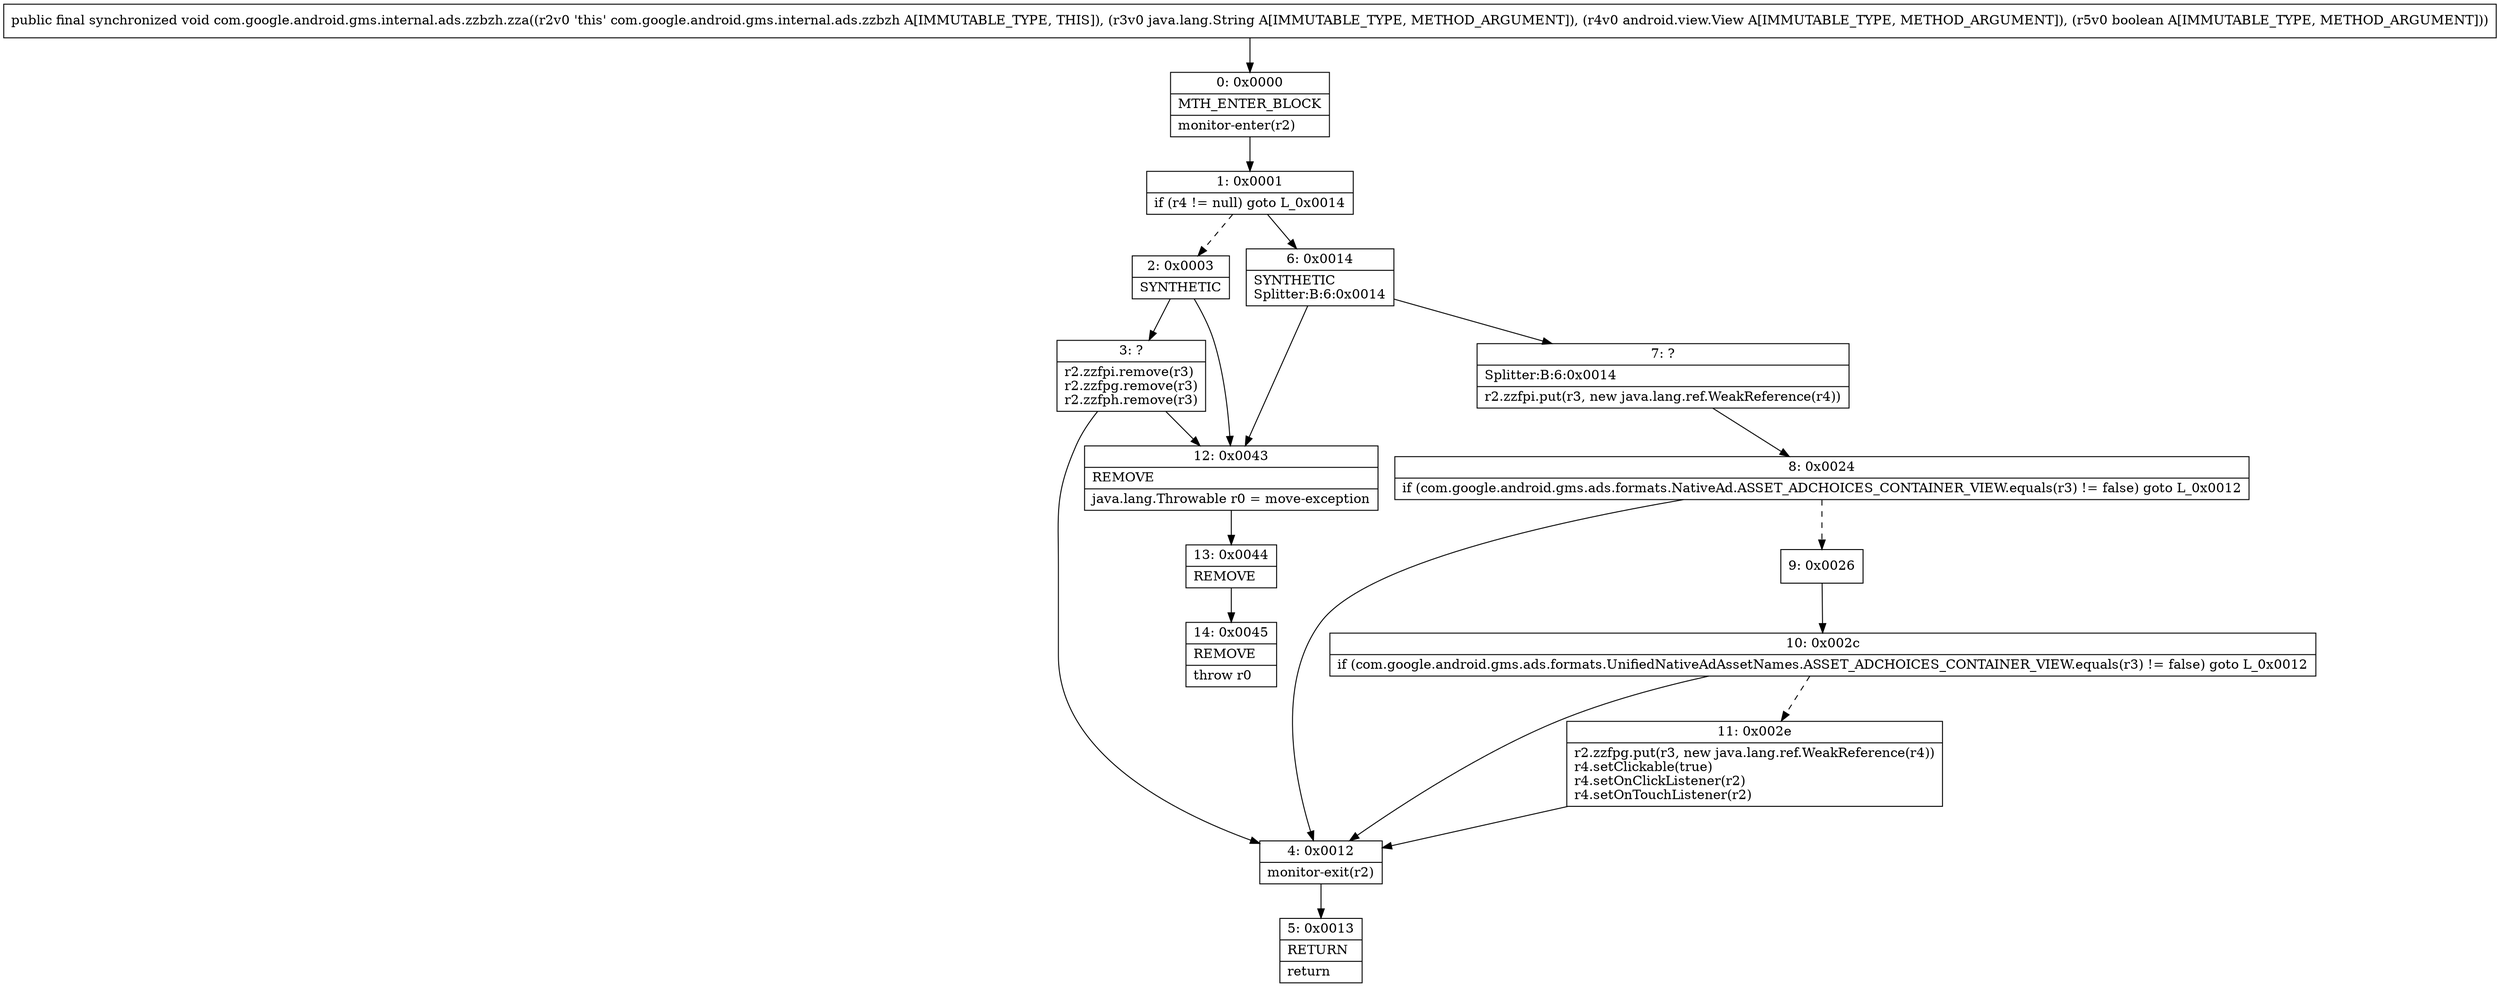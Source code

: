 digraph "CFG forcom.google.android.gms.internal.ads.zzbzh.zza(Ljava\/lang\/String;Landroid\/view\/View;Z)V" {
Node_0 [shape=record,label="{0\:\ 0x0000|MTH_ENTER_BLOCK\l|monitor\-enter(r2)\l}"];
Node_1 [shape=record,label="{1\:\ 0x0001|if (r4 != null) goto L_0x0014\l}"];
Node_2 [shape=record,label="{2\:\ 0x0003|SYNTHETIC\l}"];
Node_3 [shape=record,label="{3\:\ ?|r2.zzfpi.remove(r3)\lr2.zzfpg.remove(r3)\lr2.zzfph.remove(r3)\l}"];
Node_4 [shape=record,label="{4\:\ 0x0012|monitor\-exit(r2)\l}"];
Node_5 [shape=record,label="{5\:\ 0x0013|RETURN\l|return\l}"];
Node_6 [shape=record,label="{6\:\ 0x0014|SYNTHETIC\lSplitter:B:6:0x0014\l}"];
Node_7 [shape=record,label="{7\:\ ?|Splitter:B:6:0x0014\l|r2.zzfpi.put(r3, new java.lang.ref.WeakReference(r4))\l}"];
Node_8 [shape=record,label="{8\:\ 0x0024|if (com.google.android.gms.ads.formats.NativeAd.ASSET_ADCHOICES_CONTAINER_VIEW.equals(r3) != false) goto L_0x0012\l}"];
Node_9 [shape=record,label="{9\:\ 0x0026}"];
Node_10 [shape=record,label="{10\:\ 0x002c|if (com.google.android.gms.ads.formats.UnifiedNativeAdAssetNames.ASSET_ADCHOICES_CONTAINER_VIEW.equals(r3) != false) goto L_0x0012\l}"];
Node_11 [shape=record,label="{11\:\ 0x002e|r2.zzfpg.put(r3, new java.lang.ref.WeakReference(r4))\lr4.setClickable(true)\lr4.setOnClickListener(r2)\lr4.setOnTouchListener(r2)\l}"];
Node_12 [shape=record,label="{12\:\ 0x0043|REMOVE\l|java.lang.Throwable r0 = move\-exception\l}"];
Node_13 [shape=record,label="{13\:\ 0x0044|REMOVE\l}"];
Node_14 [shape=record,label="{14\:\ 0x0045|REMOVE\l|throw r0\l}"];
MethodNode[shape=record,label="{public final synchronized void com.google.android.gms.internal.ads.zzbzh.zza((r2v0 'this' com.google.android.gms.internal.ads.zzbzh A[IMMUTABLE_TYPE, THIS]), (r3v0 java.lang.String A[IMMUTABLE_TYPE, METHOD_ARGUMENT]), (r4v0 android.view.View A[IMMUTABLE_TYPE, METHOD_ARGUMENT]), (r5v0 boolean A[IMMUTABLE_TYPE, METHOD_ARGUMENT])) }"];
MethodNode -> Node_0;
Node_0 -> Node_1;
Node_1 -> Node_2[style=dashed];
Node_1 -> Node_6;
Node_2 -> Node_3;
Node_2 -> Node_12;
Node_3 -> Node_4;
Node_3 -> Node_12;
Node_4 -> Node_5;
Node_6 -> Node_7;
Node_6 -> Node_12;
Node_7 -> Node_8;
Node_8 -> Node_4;
Node_8 -> Node_9[style=dashed];
Node_9 -> Node_10;
Node_10 -> Node_4;
Node_10 -> Node_11[style=dashed];
Node_11 -> Node_4;
Node_12 -> Node_13;
Node_13 -> Node_14;
}

